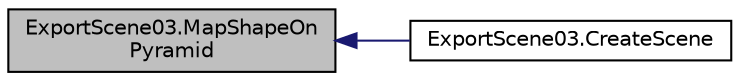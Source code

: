 digraph "ExportScene03.MapShapeOnPyramid"
{
  edge [fontname="Helvetica",fontsize="10",labelfontname="Helvetica",labelfontsize="10"];
  node [fontname="Helvetica",fontsize="10",shape=record];
  rankdir="LR";
  Node54 [label="ExportScene03.MapShapeOn\lPyramid",height=0.2,width=0.4,color="black", fillcolor="grey75", style="filled", fontcolor="black"];
  Node54 -> Node55 [dir="back",color="midnightblue",fontsize="10",style="solid"];
  Node55 [label="ExportScene03.CreateScene",height=0.2,width=0.4,color="black", fillcolor="white", style="filled",URL="$namespace_export_scene03.html#a046d5e67dee0735f097817fd9f265d98"];
}

